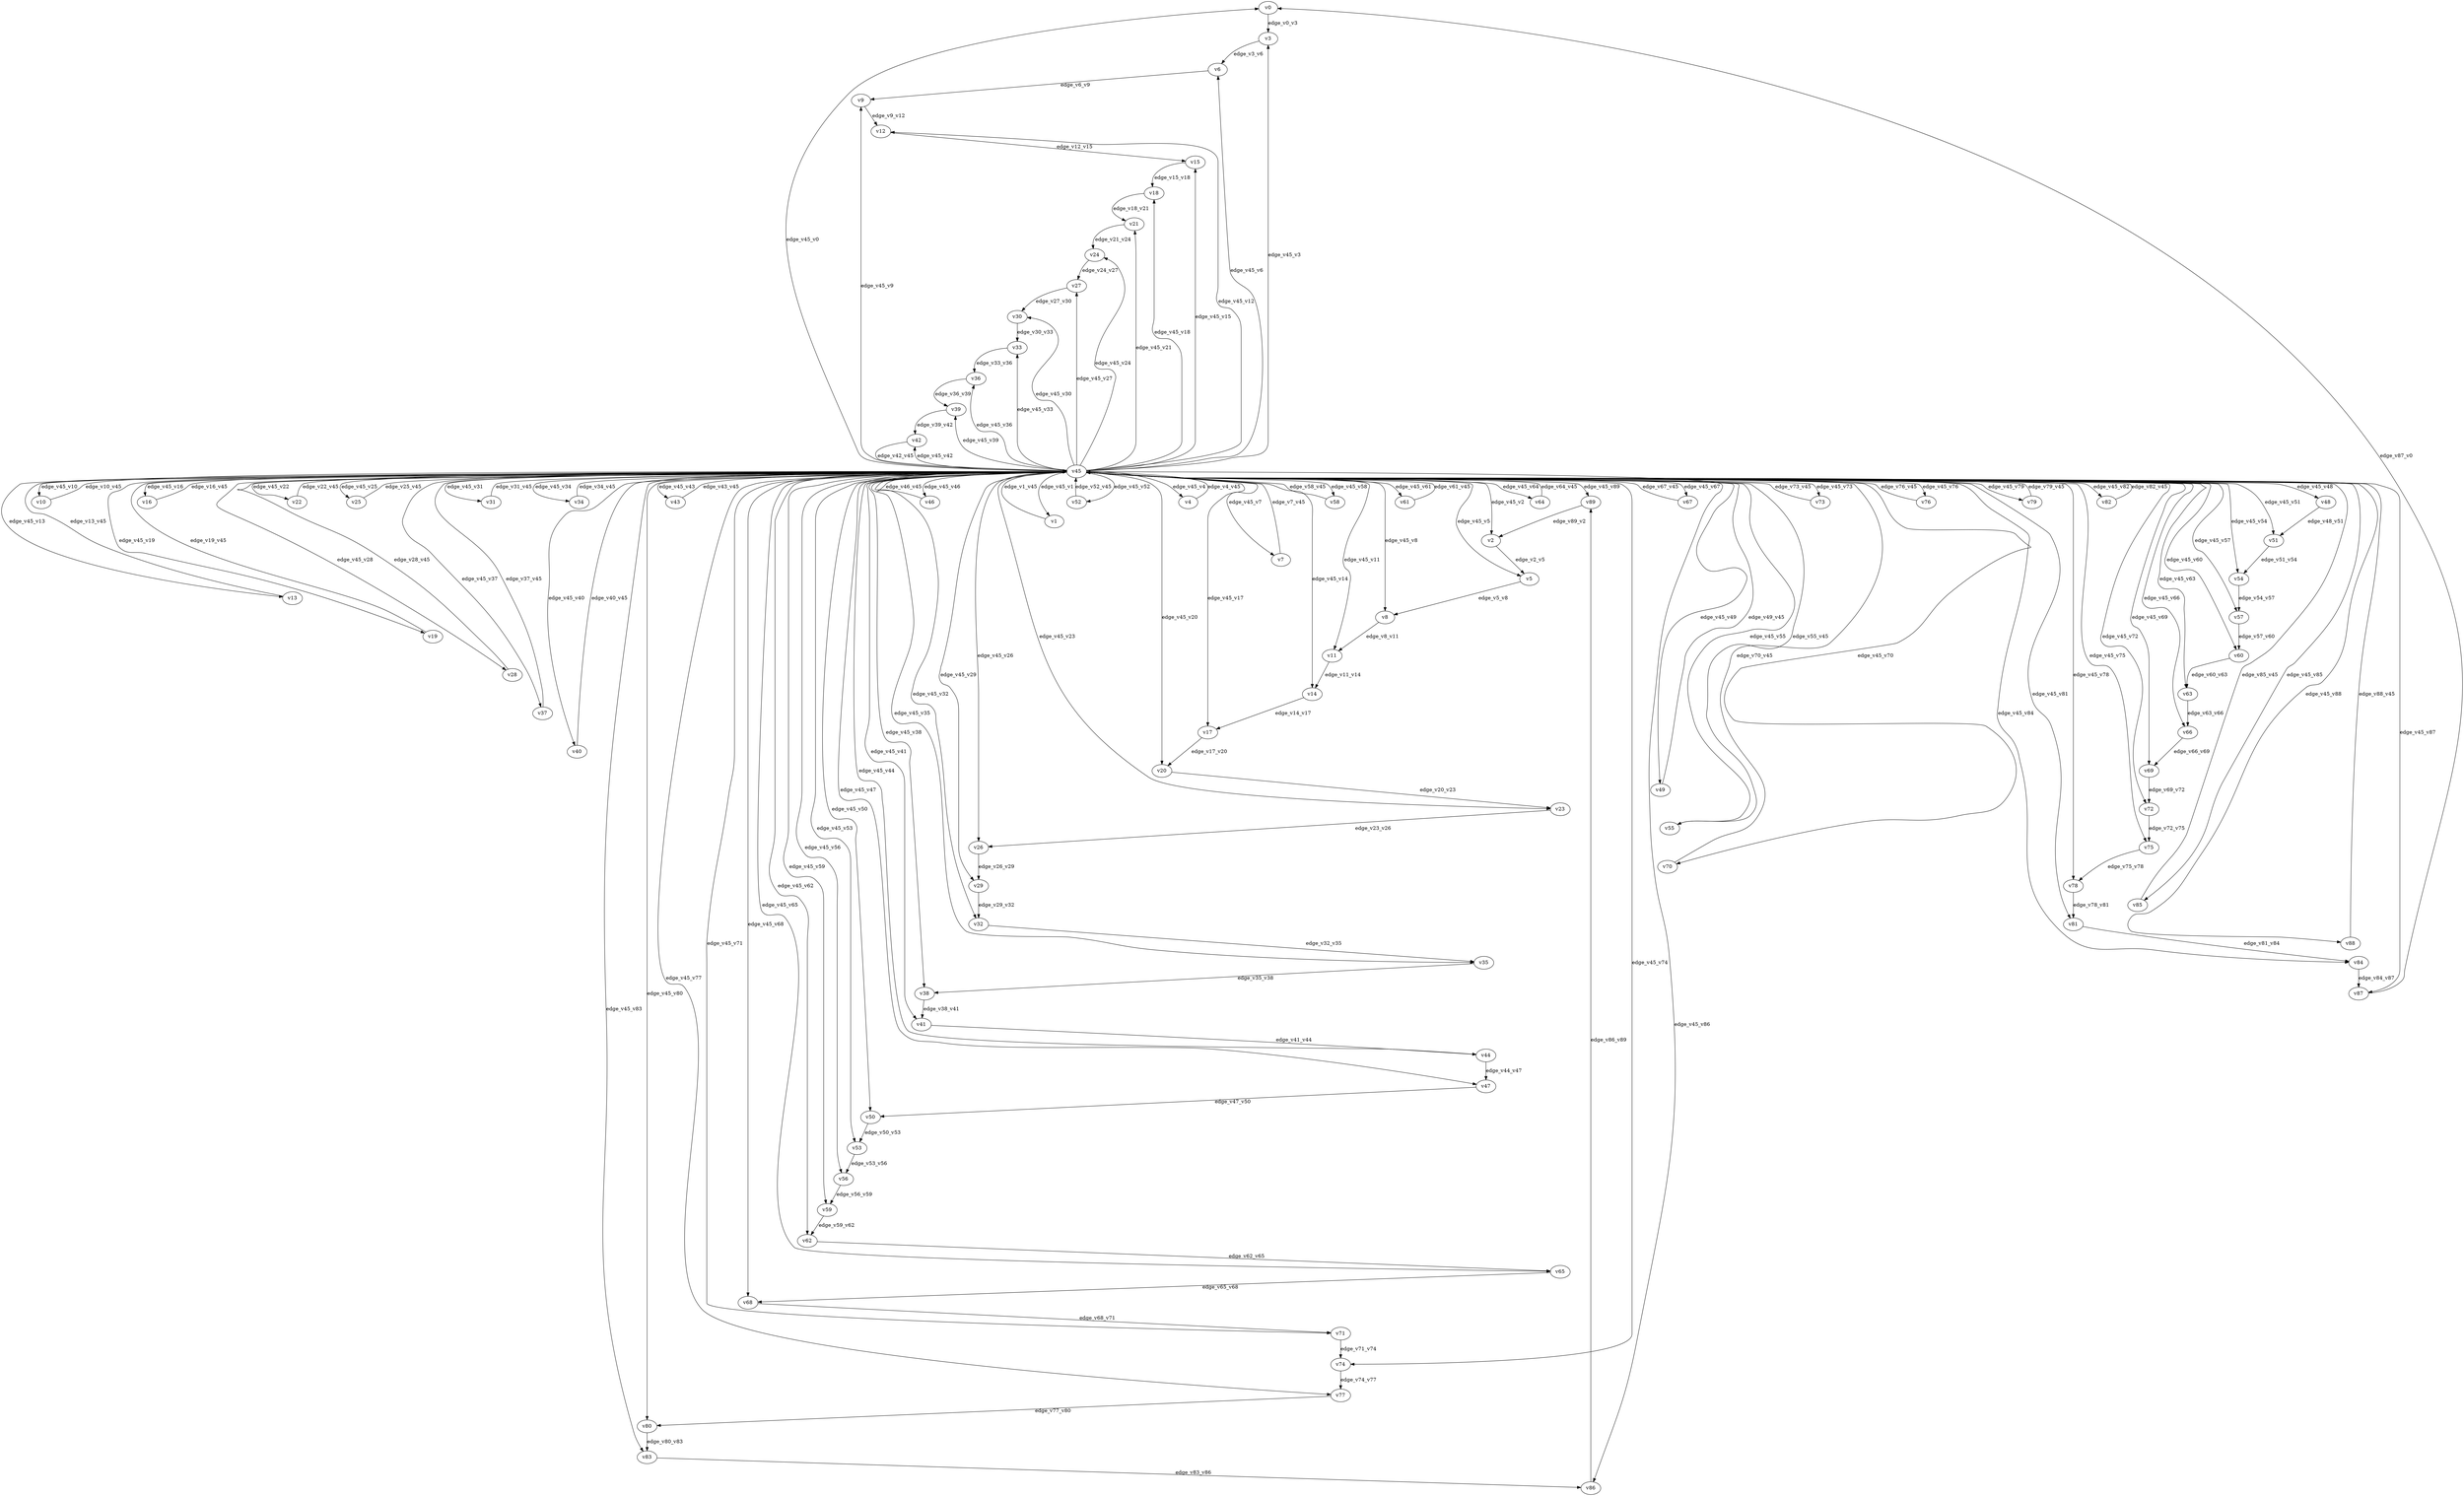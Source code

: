 digraph test127 {
    // Discounted game test case
    // Vertex properties: name [player=X]
    // Edge properties: [weight=Y, discount=Z]

    v0 [name="v0", player=0];
    v1 [name="v1", player=1];
    v2 [name="v2", player=0];
    v3 [name="v3", player=1];
    v4 [name="v4", player=0];
    v5 [name="v5", player=1];
    v6 [name="v6", player=0];
    v7 [name="v7", player=1];
    v8 [name="v8", player=0];
    v9 [name="v9", player=1];
    v10 [name="v10", player=0];
    v11 [name="v11", player=1];
    v12 [name="v12", player=0];
    v13 [name="v13", player=1];
    v14 [name="v14", player=0];
    v15 [name="v15", player=1];
    v16 [name="v16", player=0];
    v17 [name="v17", player=1];
    v18 [name="v18", player=0];
    v19 [name="v19", player=1];
    v20 [name="v20", player=0];
    v21 [name="v21", player=1];
    v22 [name="v22", player=0];
    v23 [name="v23", player=1];
    v24 [name="v24", player=0];
    v25 [name="v25", player=1];
    v26 [name="v26", player=0];
    v27 [name="v27", player=1];
    v28 [name="v28", player=0];
    v29 [name="v29", player=1];
    v30 [name="v30", player=0];
    v31 [name="v31", player=1];
    v32 [name="v32", player=0];
    v33 [name="v33", player=1];
    v34 [name="v34", player=0];
    v35 [name="v35", player=1];
    v36 [name="v36", player=0];
    v37 [name="v37", player=1];
    v38 [name="v38", player=0];
    v39 [name="v39", player=1];
    v40 [name="v40", player=0];
    v41 [name="v41", player=1];
    v42 [name="v42", player=0];
    v43 [name="v43", player=1];
    v44 [name="v44", player=0];
    v45 [name="v45", player=0];
    v46 [name="v46", player=0];
    v47 [name="v47", player=1];
    v48 [name="v48", player=0];
    v49 [name="v49", player=1];
    v50 [name="v50", player=0];
    v51 [name="v51", player=1];
    v52 [name="v52", player=0];
    v53 [name="v53", player=1];
    v54 [name="v54", player=0];
    v55 [name="v55", player=1];
    v56 [name="v56", player=0];
    v57 [name="v57", player=1];
    v58 [name="v58", player=0];
    v59 [name="v59", player=1];
    v60 [name="v60", player=0];
    v61 [name="v61", player=1];
    v62 [name="v62", player=0];
    v63 [name="v63", player=1];
    v64 [name="v64", player=0];
    v65 [name="v65", player=1];
    v66 [name="v66", player=0];
    v67 [name="v67", player=1];
    v68 [name="v68", player=0];
    v69 [name="v69", player=1];
    v70 [name="v70", player=0];
    v71 [name="v71", player=1];
    v72 [name="v72", player=0];
    v73 [name="v73", player=1];
    v74 [name="v74", player=0];
    v75 [name="v75", player=1];
    v76 [name="v76", player=0];
    v77 [name="v77", player=1];
    v78 [name="v78", player=0];
    v79 [name="v79", player=1];
    v80 [name="v80", player=0];
    v81 [name="v81", player=1];
    v82 [name="v82", player=0];
    v83 [name="v83", player=1];
    v84 [name="v84", player=0];
    v85 [name="v85", player=1];
    v86 [name="v86", player=0];
    v87 [name="v87", player=1];
    v88 [name="v88", player=0];
    v89 [name="v89", player=1];

    v45 -> v0 [label="edge_v45_v0", weight=0.08, discount=0.414];
    v45 -> v1 [label="edge_v45_v1", weight=-1.15, discount=0.414];
    v1 -> v45 [label="edge_v1_v45", weight=-2.74, discount=0.414];
    v45 -> v2 [label="edge_v45_v2", weight=2.53, discount=0.414];
    v45 -> v3 [label="edge_v45_v3", weight=6.56, discount=0.414];
    v45 -> v4 [label="edge_v45_v4", weight=7.41, discount=0.414];
    v4 -> v45 [label="edge_v4_v45", weight=9.80, discount=0.414];
    v45 -> v5 [label="edge_v45_v5", weight=0.75, discount=0.414];
    v45 -> v6 [label="edge_v45_v6", weight=-5.82, discount=0.414];
    v45 -> v7 [label="edge_v45_v7", weight=-2.34, discount=0.414];
    v7 -> v45 [label="edge_v7_v45", weight=-2.54, discount=0.414];
    v45 -> v8 [label="edge_v45_v8", weight=1.27, discount=0.414];
    v45 -> v9 [label="edge_v45_v9", weight=5.13, discount=0.414];
    v45 -> v10 [label="edge_v45_v10", weight=7.60, discount=0.414];
    v10 -> v45 [label="edge_v10_v45", weight=6.82, discount=0.414];
    v45 -> v11 [label="edge_v45_v11", weight=-2.80, discount=0.414];
    v45 -> v12 [label="edge_v45_v12", weight=1.46, discount=0.414];
    v45 -> v13 [label="edge_v45_v13", weight=-4.42, discount=0.414];
    v13 -> v45 [label="edge_v13_v45", weight=-6.98, discount=0.414];
    v45 -> v14 [label="edge_v45_v14", weight=7.34, discount=0.414];
    v45 -> v15 [label="edge_v45_v15", weight=6.15, discount=0.414];
    v45 -> v16 [label="edge_v45_v16", weight=7.69, discount=0.414];
    v16 -> v45 [label="edge_v16_v45", weight=6.96, discount=0.414];
    v45 -> v17 [label="edge_v45_v17", weight=5.74, discount=0.414];
    v45 -> v18 [label="edge_v45_v18", weight=2.38, discount=0.414];
    v45 -> v19 [label="edge_v45_v19", weight=-5.24, discount=0.414];
    v19 -> v45 [label="edge_v19_v45", weight=-7.61, discount=0.414];
    v45 -> v20 [label="edge_v45_v20", weight=9.54, discount=0.414];
    v45 -> v21 [label="edge_v45_v21", weight=6.28, discount=0.414];
    v45 -> v22 [label="edge_v45_v22", weight=4.28, discount=0.414];
    v22 -> v45 [label="edge_v22_v45", weight=5.51, discount=0.414];
    v45 -> v23 [label="edge_v45_v23", weight=-5.33, discount=0.414];
    v45 -> v24 [label="edge_v45_v24", weight=-1.00, discount=0.414];
    v45 -> v25 [label="edge_v45_v25", weight=1.06, discount=0.414];
    v25 -> v45 [label="edge_v25_v45", weight=1.74, discount=0.414];
    v45 -> v26 [label="edge_v45_v26", weight=7.76, discount=0.414];
    v45 -> v27 [label="edge_v45_v27", weight=7.50, discount=0.414];
    v45 -> v28 [label="edge_v45_v28", weight=-3.43, discount=0.414];
    v28 -> v45 [label="edge_v28_v45", weight=-4.07, discount=0.414];
    v45 -> v29 [label="edge_v45_v29", weight=3.56, discount=0.414];
    v45 -> v30 [label="edge_v45_v30", weight=-4.65, discount=0.414];
    v45 -> v31 [label="edge_v45_v31", weight=9.91, discount=0.414];
    v31 -> v45 [label="edge_v31_v45", weight=10.84, discount=0.414];
    v45 -> v32 [label="edge_v45_v32", weight=-5.44, discount=0.414];
    v45 -> v33 [label="edge_v45_v33", weight=8.70, discount=0.414];
    v45 -> v34 [label="edge_v45_v34", weight=7.11, discount=0.414];
    v34 -> v45 [label="edge_v34_v45", weight=10.05, discount=0.414];
    v45 -> v35 [label="edge_v45_v35", weight=-1.09, discount=0.414];
    v45 -> v36 [label="edge_v45_v36", weight=2.43, discount=0.414];
    v45 -> v37 [label="edge_v45_v37", weight=-3.22, discount=0.414];
    v37 -> v45 [label="edge_v37_v45", weight=-2.55, discount=0.414];
    v45 -> v38 [label="edge_v45_v38", weight=-2.49, discount=0.414];
    v45 -> v39 [label="edge_v45_v39", weight=6.85, discount=0.414];
    v45 -> v40 [label="edge_v45_v40", weight=-4.78, discount=0.414];
    v40 -> v45 [label="edge_v40_v45", weight=-3.63, discount=0.414];
    v45 -> v41 [label="edge_v45_v41", weight=1.18, discount=0.414];
    v45 -> v42 [label="edge_v45_v42", weight=-4.36, discount=0.414];
    v45 -> v43 [label="edge_v45_v43", weight=7.29, discount=0.414];
    v43 -> v45 [label="edge_v43_v45", weight=7.71, discount=0.414];
    v45 -> v44 [label="edge_v45_v44", weight=-1.50, discount=0.414];
    v45 -> v46 [label="edge_v45_v46", weight=-1.35, discount=0.414];
    v46 -> v45 [label="edge_v46_v45", weight=1.62, discount=0.414];
    v45 -> v47 [label="edge_v45_v47", weight=-4.88, discount=0.414];
    v45 -> v48 [label="edge_v45_v48", weight=-0.44, discount=0.414];
    v45 -> v49 [label="edge_v45_v49", weight=-3.51, discount=0.414];
    v49 -> v45 [label="edge_v49_v45", weight=-2.35, discount=0.414];
    v45 -> v50 [label="edge_v45_v50", weight=-3.87, discount=0.414];
    v45 -> v51 [label="edge_v45_v51", weight=3.71, discount=0.414];
    v45 -> v52 [label="edge_v45_v52", weight=8.68, discount=0.414];
    v52 -> v45 [label="edge_v52_v45", weight=10.13, discount=0.414];
    v45 -> v53 [label="edge_v45_v53", weight=9.92, discount=0.414];
    v45 -> v54 [label="edge_v45_v54", weight=4.02, discount=0.414];
    v45 -> v55 [label="edge_v45_v55", weight=-3.37, discount=0.414];
    v55 -> v45 [label="edge_v55_v45", weight=-2.13, discount=0.414];
    v45 -> v56 [label="edge_v45_v56", weight=2.06, discount=0.414];
    v45 -> v57 [label="edge_v45_v57", weight=-4.74, discount=0.414];
    v45 -> v58 [label="edge_v45_v58", weight=1.73, discount=0.414];
    v58 -> v45 [label="edge_v58_v45", weight=0.79, discount=0.414];
    v45 -> v59 [label="edge_v45_v59", weight=1.09, discount=0.414];
    v45 -> v60 [label="edge_v45_v60", weight=-1.89, discount=0.414];
    v45 -> v61 [label="edge_v45_v61", weight=9.50, discount=0.414];
    v61 -> v45 [label="edge_v61_v45", weight=7.27, discount=0.414];
    v45 -> v62 [label="edge_v45_v62", weight=5.22, discount=0.414];
    v45 -> v63 [label="edge_v45_v63", weight=-4.80, discount=0.414];
    v45 -> v64 [label="edge_v45_v64", weight=7.64, discount=0.414];
    v64 -> v45 [label="edge_v64_v45", weight=6.71, discount=0.414];
    v45 -> v65 [label="edge_v45_v65", weight=-5.37, discount=0.414];
    v45 -> v66 [label="edge_v45_v66", weight=-4.50, discount=0.414];
    v45 -> v67 [label="edge_v45_v67", weight=2.24, discount=0.414];
    v67 -> v45 [label="edge_v67_v45", weight=1.74, discount=0.414];
    v45 -> v68 [label="edge_v45_v68", weight=8.00, discount=0.414];
    v45 -> v69 [label="edge_v45_v69", weight=1.98, discount=0.414];
    v45 -> v70 [label="edge_v45_v70", weight=-5.74, discount=0.414];
    v70 -> v45 [label="edge_v70_v45", weight=-5.38, discount=0.414];
    v45 -> v71 [label="edge_v45_v71", weight=2.78, discount=0.414];
    v45 -> v72 [label="edge_v45_v72", weight=-0.95, discount=0.414];
    v45 -> v73 [label="edge_v45_v73", weight=8.63, discount=0.414];
    v73 -> v45 [label="edge_v73_v45", weight=6.31, discount=0.414];
    v45 -> v74 [label="edge_v45_v74", weight=5.82, discount=0.414];
    v45 -> v75 [label="edge_v45_v75", weight=-1.58, discount=0.414];
    v45 -> v76 [label="edge_v45_v76", weight=3.89, discount=0.414];
    v76 -> v45 [label="edge_v76_v45", weight=1.65, discount=0.414];
    v45 -> v77 [label="edge_v45_v77", weight=-4.64, discount=0.414];
    v45 -> v78 [label="edge_v45_v78", weight=8.92, discount=0.414];
    v45 -> v79 [label="edge_v45_v79", weight=3.70, discount=0.414];
    v79 -> v45 [label="edge_v79_v45", weight=4.16, discount=0.414];
    v45 -> v80 [label="edge_v45_v80", weight=10.00, discount=0.414];
    v45 -> v81 [label="edge_v45_v81", weight=-1.14, discount=0.414];
    v45 -> v82 [label="edge_v45_v82", weight=3.46, discount=0.414];
    v82 -> v45 [label="edge_v82_v45", weight=0.93, discount=0.414];
    v45 -> v83 [label="edge_v45_v83", weight=-1.32, discount=0.414];
    v45 -> v84 [label="edge_v45_v84", weight=-2.16, discount=0.414];
    v45 -> v85 [label="edge_v45_v85", weight=-0.81, discount=0.414];
    v85 -> v45 [label="edge_v85_v45", weight=-2.30, discount=0.414];
    v45 -> v86 [label="edge_v45_v86", weight=-4.38, discount=0.414];
    v45 -> v87 [label="edge_v45_v87", weight=5.48, discount=0.414];
    v45 -> v88 [label="edge_v45_v88", weight=0.70, discount=0.414];
    v88 -> v45 [label="edge_v88_v45", weight=-0.23, discount=0.414];
    v45 -> v89 [label="edge_v45_v89", weight=2.50, discount=0.414];
    v0 -> v3 [label="edge_v0_v3", weight=3.31, discount=0.414];
    v2 -> v5 [label="edge_v2_v5", weight=-1.46, discount=0.414];
    v3 -> v6 [label="edge_v3_v6", weight=-0.10, discount=0.414];
    v5 -> v8 [label="edge_v5_v8", weight=-0.05, discount=0.414];
    v6 -> v9 [label="edge_v6_v9", weight=-1.71, discount=0.414];
    v8 -> v11 [label="edge_v8_v11", weight=-2.25, discount=0.414];
    v9 -> v12 [label="edge_v9_v12", weight=3.53, discount=0.414];
    v11 -> v14 [label="edge_v11_v14", weight=5.40, discount=0.414];
    v12 -> v15 [label="edge_v12_v15", weight=-0.09, discount=0.414];
    v14 -> v17 [label="edge_v14_v17", weight=-0.52, discount=0.414];
    v15 -> v18 [label="edge_v15_v18", weight=3.97, discount=0.414];
    v17 -> v20 [label="edge_v17_v20", weight=3.91, discount=0.414];
    v18 -> v21 [label="edge_v18_v21", weight=-1.60, discount=0.414];
    v20 -> v23 [label="edge_v20_v23", weight=-2.96, discount=0.414];
    v21 -> v24 [label="edge_v21_v24", weight=4.14, discount=0.414];
    v23 -> v26 [label="edge_v23_v26", weight=0.94, discount=0.414];
    v24 -> v27 [label="edge_v24_v27", weight=0.12, discount=0.414];
    v26 -> v29 [label="edge_v26_v29", weight=6.68, discount=0.414];
    v27 -> v30 [label="edge_v27_v30", weight=0.13, discount=0.414];
    v29 -> v32 [label="edge_v29_v32", weight=4.29, discount=0.414];
    v30 -> v33 [label="edge_v30_v33", weight=1.09, discount=0.414];
    v32 -> v35 [label="edge_v32_v35", weight=0.42, discount=0.414];
    v33 -> v36 [label="edge_v33_v36", weight=1.87, discount=0.414];
    v35 -> v38 [label="edge_v35_v38", weight=-2.09, discount=0.414];
    v36 -> v39 [label="edge_v36_v39", weight=-2.13, discount=0.414];
    v38 -> v41 [label="edge_v38_v41", weight=1.41, discount=0.414];
    v39 -> v42 [label="edge_v39_v42", weight=4.83, discount=0.414];
    v41 -> v44 [label="edge_v41_v44", weight=0.29, discount=0.414];
    v42 -> v45 [label="edge_v42_v45", weight=-1.04, discount=0.414];
    v44 -> v47 [label="edge_v44_v47", weight=2.20, discount=0.414];
    v47 -> v50 [label="edge_v47_v50", weight=-0.77, discount=0.414];
    v48 -> v51 [label="edge_v48_v51", weight=2.47, discount=0.414];
    v50 -> v53 [label="edge_v50_v53", weight=1.92, discount=0.414];
    v51 -> v54 [label="edge_v51_v54", weight=-2.96, discount=0.414];
    v53 -> v56 [label="edge_v53_v56", weight=-1.51, discount=0.414];
    v54 -> v57 [label="edge_v54_v57", weight=2.47, discount=0.414];
    v56 -> v59 [label="edge_v56_v59", weight=-1.21, discount=0.414];
    v57 -> v60 [label="edge_v57_v60", weight=1.55, discount=0.414];
    v59 -> v62 [label="edge_v59_v62", weight=4.68, discount=0.414];
    v60 -> v63 [label="edge_v60_v63", weight=0.15, discount=0.414];
    v62 -> v65 [label="edge_v62_v65", weight=-2.77, discount=0.414];
    v63 -> v66 [label="edge_v63_v66", weight=1.87, discount=0.414];
    v65 -> v68 [label="edge_v65_v68", weight=0.58, discount=0.414];
    v66 -> v69 [label="edge_v66_v69", weight=-0.57, discount=0.414];
    v68 -> v71 [label="edge_v68_v71", weight=2.66, discount=0.414];
    v69 -> v72 [label="edge_v69_v72", weight=6.84, discount=0.414];
    v71 -> v74 [label="edge_v71_v74", weight=5.70, discount=0.414];
    v72 -> v75 [label="edge_v72_v75", weight=6.78, discount=0.414];
    v74 -> v77 [label="edge_v74_v77", weight=6.72, discount=0.414];
    v75 -> v78 [label="edge_v75_v78", weight=-2.81, discount=0.414];
    v77 -> v80 [label="edge_v77_v80", weight=1.85, discount=0.414];
    v78 -> v81 [label="edge_v78_v81", weight=4.37, discount=0.414];
    v80 -> v83 [label="edge_v80_v83", weight=2.77, discount=0.414];
    v81 -> v84 [label="edge_v81_v84", weight=-1.70, discount=0.414];
    v83 -> v86 [label="edge_v83_v86", weight=-1.43, discount=0.414];
    v84 -> v87 [label="edge_v84_v87", weight=6.52, discount=0.414];
    v86 -> v89 [label="edge_v86_v89", weight=2.92, discount=0.414];
    v87 -> v0 [label="edge_v87_v0", weight=-0.46, discount=0.414];
    v89 -> v2 [label="edge_v89_v2", weight=-1.28, discount=0.414];
}
